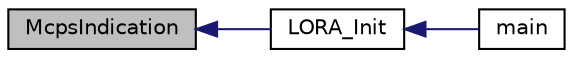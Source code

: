 digraph "McpsIndication"
{
  edge [fontname="Helvetica",fontsize="10",labelfontname="Helvetica",labelfontsize="10"];
  node [fontname="Helvetica",fontsize="10",shape=record];
  rankdir="LR";
  Node372 [label="McpsIndication",height=0.2,width=0.4,color="black", fillcolor="grey75", style="filled", fontcolor="black"];
  Node372 -> Node373 [dir="back",color="midnightblue",fontsize="10",style="solid",fontname="Helvetica"];
  Node373 [label="LORA_Init",height=0.2,width=0.4,color="black", fillcolor="white", style="filled",URL="$lora_8h.html#a60e6c21550fcaf1cadb87454348046ad",tooltip="Lora Initialisation "];
  Node373 -> Node374 [dir="back",color="midnightblue",fontsize="10",style="solid",fontname="Helvetica"];
  Node374 [label="main",height=0.2,width=0.4,color="black", fillcolor="white", style="filled",URL="$main_8c.html#a840291bc02cba5474a4cb46a9b9566fe",tooltip="Main program "];
}
